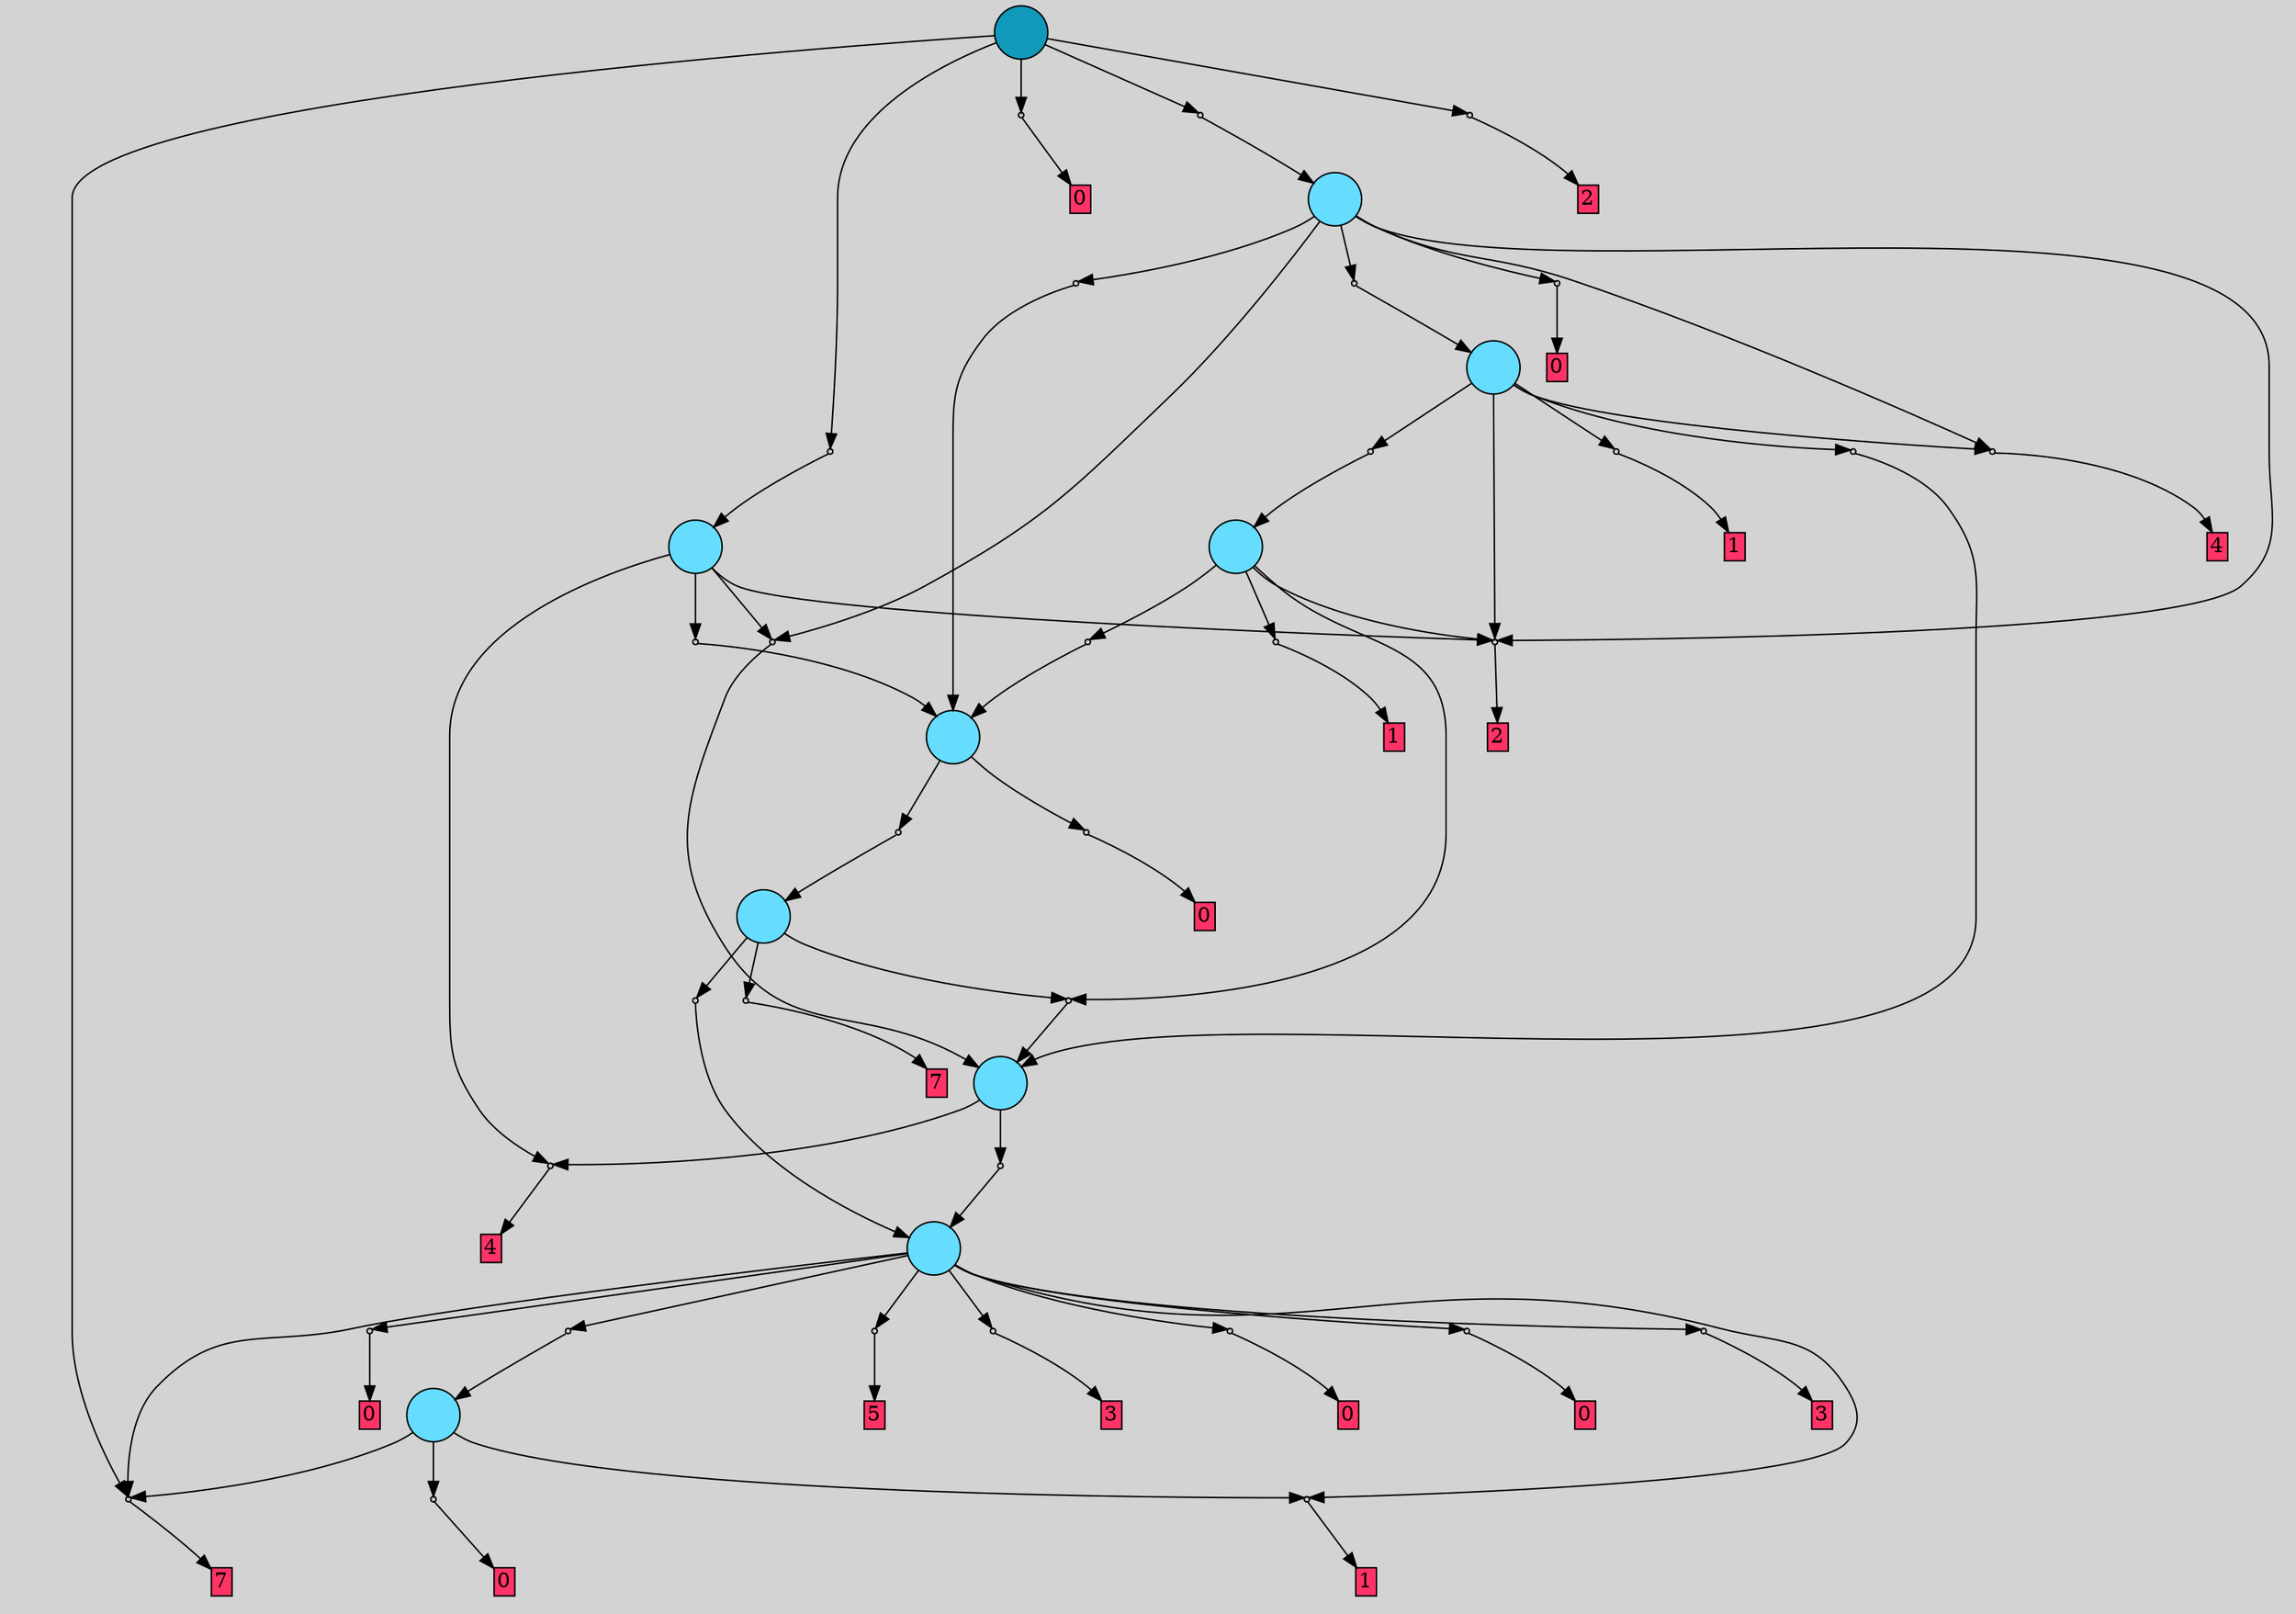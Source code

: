 // File exported with GEGELATI v1.3.1
// On the 2024-07-15 14:39:08
// With the File::TPGGraphDotExporter
digraph{
	graph[pad = "0.212, 0.055" bgcolor = lightgray]
	node[shape=circle style = filled label = ""]
		T0 [fillcolor="#66ddff"]
		T1 [fillcolor="#66ddff"]
		T2 [fillcolor="#66ddff"]
		T3 [fillcolor="#66ddff"]
		T4 [fillcolor="#66ddff"]
		T5 [fillcolor="#66ddff"]
		T6 [fillcolor="#66ddff"]
		T7 [fillcolor="#66ddff"]
		T8 [fillcolor="#66ddff"]
		T9 [fillcolor="#1199bb"]
		P0 [fillcolor="#cccccc" shape=point] //
		I0 [shape=box style=invis label="7|0&1|0#2|3&#92;n"]
		P0 -> I0[style=invis]
		A0 [fillcolor="#ff3366" shape=box margin=0.03 width=0 height=0 label="1"]
		T0 -> P0 -> A0
		P1 [fillcolor="#cccccc" shape=point] //
		I1 [shape=box style=invis label="8|0&2|1#0|0&#92;n"]
		P1 -> I1[style=invis]
		A1 [fillcolor="#ff3366" shape=box margin=0.03 width=0 height=0 label="7"]
		T0 -> P1 -> A1
		P2 [fillcolor="#cccccc" shape=point] //
		I2 [shape=box style=invis label="3|0&2|5#2|5&#92;n"]
		P2 -> I2[style=invis]
		A2 [fillcolor="#ff3366" shape=box margin=0.03 width=0 height=0 label="0"]
		T0 -> P2 -> A2
		P3 [fillcolor="#cccccc" shape=point] //
		I3 [shape=box style=invis label="6|0&2|5#0|1&#92;n"]
		P3 -> I3[style=invis]
		A3 [fillcolor="#ff3366" shape=box margin=0.03 width=0 height=0 label="0"]
		T1 -> P3 -> A3
		P4 [fillcolor="#cccccc" shape=point] //
		I4 [shape=box style=invis label="1|0&3|5#3|4&#92;n"]
		P4 -> I4[style=invis]
		T1 -> P4 -> T0
		P5 [fillcolor="#cccccc" shape=point] //
		I5 [shape=box style=invis label="6|4&3|6#0|1&#92;n0|0&0|4#0|5&#92;n"]
		P5 -> I5[style=invis]
		A4 [fillcolor="#ff3366" shape=box margin=0.03 width=0 height=0 label="5"]
		T1 -> P5 -> A4
		P6 [fillcolor="#cccccc" shape=point] //
		I6 [shape=box style=invis label="8|0&2|2#0|4&#92;n"]
		P6 -> I6[style=invis]
		A5 [fillcolor="#ff3366" shape=box margin=0.03 width=0 height=0 label="3"]
		T1 -> P6 -> A5
		P7 [fillcolor="#cccccc" shape=point] //
		I7 [shape=box style=invis label="6|0&2|4#3|0&#92;n"]
		P7 -> I7[style=invis]
		A6 [fillcolor="#ff3366" shape=box margin=0.03 width=0 height=0 label="0"]
		T1 -> P7 -> A6
		P8 [fillcolor="#cccccc" shape=point] //
		I8 [shape=box style=invis label="5|0&4|1#2|4&#92;n"]
		P8 -> I8[style=invis]
		A7 [fillcolor="#ff3366" shape=box margin=0.03 width=0 height=0 label="0"]
		T1 -> P8 -> A7
		T1 -> P1
		T1 -> P0
		P9 [fillcolor="#cccccc" shape=point] //
		I9 [shape=box style=invis label="3|0&4|7#2|2&#92;n"]
		P9 -> I9[style=invis]
		A8 [fillcolor="#ff3366" shape=box margin=0.03 width=0 height=0 label="3"]
		T1 -> P9 -> A8
		P10 [fillcolor="#cccccc" shape=point] //
		I10 [shape=box style=invis label="2|0&4|3#2|5&#92;n"]
		P10 -> I10[style=invis]
		A9 [fillcolor="#ff3366" shape=box margin=0.03 width=0 height=0 label="4"]
		T2 -> P10 -> A9
		P11 [fillcolor="#cccccc" shape=point] //
		I11 [shape=box style=invis label="1|0&2|6#4|1&#92;n"]
		P11 -> I11[style=invis]
		T2 -> P11 -> T1
		P12 [fillcolor="#cccccc" shape=point] //
		I12 [shape=box style=invis label="4|0&3|4#2|3&#92;n"]
		P12 -> I12[style=invis]
		A10 [fillcolor="#ff3366" shape=box margin=0.03 width=0 height=0 label="7"]
		T3 -> P12 -> A10
		P13 [fillcolor="#cccccc" shape=point] //
		I13 [shape=box style=invis label="4|0&2|4#3|3&#92;n"]
		P13 -> I13[style=invis]
		T3 -> P13 -> T2
		P14 [fillcolor="#cccccc" shape=point] //
		I14 [shape=box style=invis label="0|0&4|4#3|7&#92;n"]
		P14 -> I14[style=invis]
		T3 -> P14 -> T1
		P15 [fillcolor="#cccccc" shape=point] //
		I15 [shape=box style=invis label="8|6&0|2#0|1&#92;n2|0&0|6#4|5&#92;n"]
		P15 -> I15[style=invis]
		T4 -> P15 -> T3
		P16 [fillcolor="#cccccc" shape=point] //
		I16 [shape=box style=invis label="0|7&2|1#1|0&#92;n0|0&0|7#2|6&#92;n"]
		P16 -> I16[style=invis]
		A11 [fillcolor="#ff3366" shape=box margin=0.03 width=0 height=0 label="0"]
		T4 -> P16 -> A11
		P17 [fillcolor="#cccccc" shape=point] //
		I17 [shape=box style=invis label="4|0&3|4#2|3&#92;n"]
		P17 -> I17[style=invis]
		T5 -> P17 -> T4
		P18 [fillcolor="#cccccc" shape=point] //
		I18 [shape=box style=invis label="4|0&2|5#1|3&#92;n"]
		P18 -> I18[style=invis]
		A12 [fillcolor="#ff3366" shape=box margin=0.03 width=0 height=0 label="1"]
		T5 -> P18 -> A12
		P19 [fillcolor="#cccccc" shape=point] //
		I19 [shape=box style=invis label="2|0&2|4#4|5&#92;n"]
		P19 -> I19[style=invis]
		A13 [fillcolor="#ff3366" shape=box margin=0.03 width=0 height=0 label="2"]
		T5 -> P19 -> A13
		T5 -> P13
		P20 [fillcolor="#cccccc" shape=point] //
		I20 [shape=box style=invis label="4|0&2|6#0|7&#92;n"]
		P20 -> I20[style=invis]
		T6 -> P20 -> T5
		T6 -> P19
		P21 [fillcolor="#cccccc" shape=point] //
		I21 [shape=box style=invis label="4|0&2|3#3|3&#92;n7|4&0|0#2|2&#92;n2|0&0|4#4|2&#92;n"]
		P21 -> I21[style=invis]
		T6 -> P21 -> T2
		P22 [fillcolor="#cccccc" shape=point] //
		I22 [shape=box style=invis label="7|0&1|0#2|3&#92;n"]
		P22 -> I22[style=invis]
		A14 [fillcolor="#ff3366" shape=box margin=0.03 width=0 height=0 label="1"]
		T6 -> P22 -> A14
		P23 [fillcolor="#cccccc" shape=point] //
		I23 [shape=box style=invis label="2|0&4|3#2|5&#92;n"]
		P23 -> I23[style=invis]
		A15 [fillcolor="#ff3366" shape=box margin=0.03 width=0 height=0 label="4"]
		T6 -> P23 -> A15
		P24 [fillcolor="#cccccc" shape=point] //
		I24 [shape=box style=invis label="4|7&2|4#2|3&#92;n3|0&0|7#1|2&#92;n"]
		P24 -> I24[style=invis]
		T7 -> P24 -> T4
		T7 -> P19
		P25 [fillcolor="#cccccc" shape=point] //
		I25 [shape=box style=invis label="4|0&2|3#3|3&#92;n7|4&0|0#2|2&#92;n2|0&0|4#4|2&#92;n"]
		P25 -> I25[style=invis]
		T7 -> P25 -> T2
		T7 -> P10
		P26 [fillcolor="#cccccc" shape=point] //
		I26 [shape=box style=invis label="4|7&2|4#2|3&#92;n3|0&0|7#1|2&#92;n"]
		P26 -> I26[style=invis]
		T8 -> P26 -> T4
		T8 -> P23
		T8 -> P19
		T8 -> P25
		P27 [fillcolor="#cccccc" shape=point] //
		I27 [shape=box style=invis label="4|0&1|6#1|0&#92;n"]
		P27 -> I27[style=invis]
		T8 -> P27 -> T6
		P28 [fillcolor="#cccccc" shape=point] //
		I28 [shape=box style=invis label=""]
		P28 -> I28[style=invis]
		A16 [fillcolor="#ff3366" shape=box margin=0.03 width=0 height=0 label="0"]
		T8 -> P28 -> A16
		P29 [fillcolor="#cccccc" shape=point] //
		I29 [shape=box style=invis label="3|0&1|4#0|7&#92;n"]
		P29 -> I29[style=invis]
		T9 -> P29 -> T8
		P30 [fillcolor="#cccccc" shape=point] //
		I30 [shape=box style=invis label="2|0&2|4#4|7&#92;n"]
		P30 -> I30[style=invis]
		A17 [fillcolor="#ff3366" shape=box margin=0.03 width=0 height=0 label="0"]
		T9 -> P30 -> A17
		T9 -> P1
		P31 [fillcolor="#cccccc" shape=point] //
		I31 [shape=box style=invis label="2|0&4|0#1|5&#92;n"]
		P31 -> I31[style=invis]
		T9 -> P31 -> T7
		P32 [fillcolor="#cccccc" shape=point] //
		I32 [shape=box style=invis label="0|0&2|2#0|4&#92;n2|0&0|0#2|5&#92;n"]
		P32 -> I32[style=invis]
		A18 [fillcolor="#ff3366" shape=box margin=0.03 width=0 height=0 label="2"]
		T9 -> P32 -> A18
		{ rank= same T9 }
}
